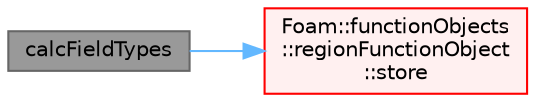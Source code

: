 digraph "calcFieldTypes"
{
 // LATEX_PDF_SIZE
  bgcolor="transparent";
  edge [fontname=Helvetica,fontsize=10,labelfontname=Helvetica,labelfontsize=10];
  node [fontname=Helvetica,fontsize=10,shape=box,height=0.2,width=0.4];
  rankdir="LR";
  Node1 [id="Node000001",label="calcFieldTypes",height=0.2,width=0.4,color="gray40", fillcolor="grey60", style="filled", fontcolor="black",tooltip=" "];
  Node1 -> Node2 [id="edge1_Node000001_Node000002",color="steelblue1",style="solid",tooltip=" "];
  Node2 [id="Node000002",label="Foam::functionObjects\l::regionFunctionObject\l::store",height=0.2,width=0.4,color="red", fillcolor="#FFF0F0", style="filled",URL="$classFoam_1_1functionObjects_1_1regionFunctionObject.html#a720390e0b4bd92d7bbbe8e673ea16c76",tooltip=" "];
}
